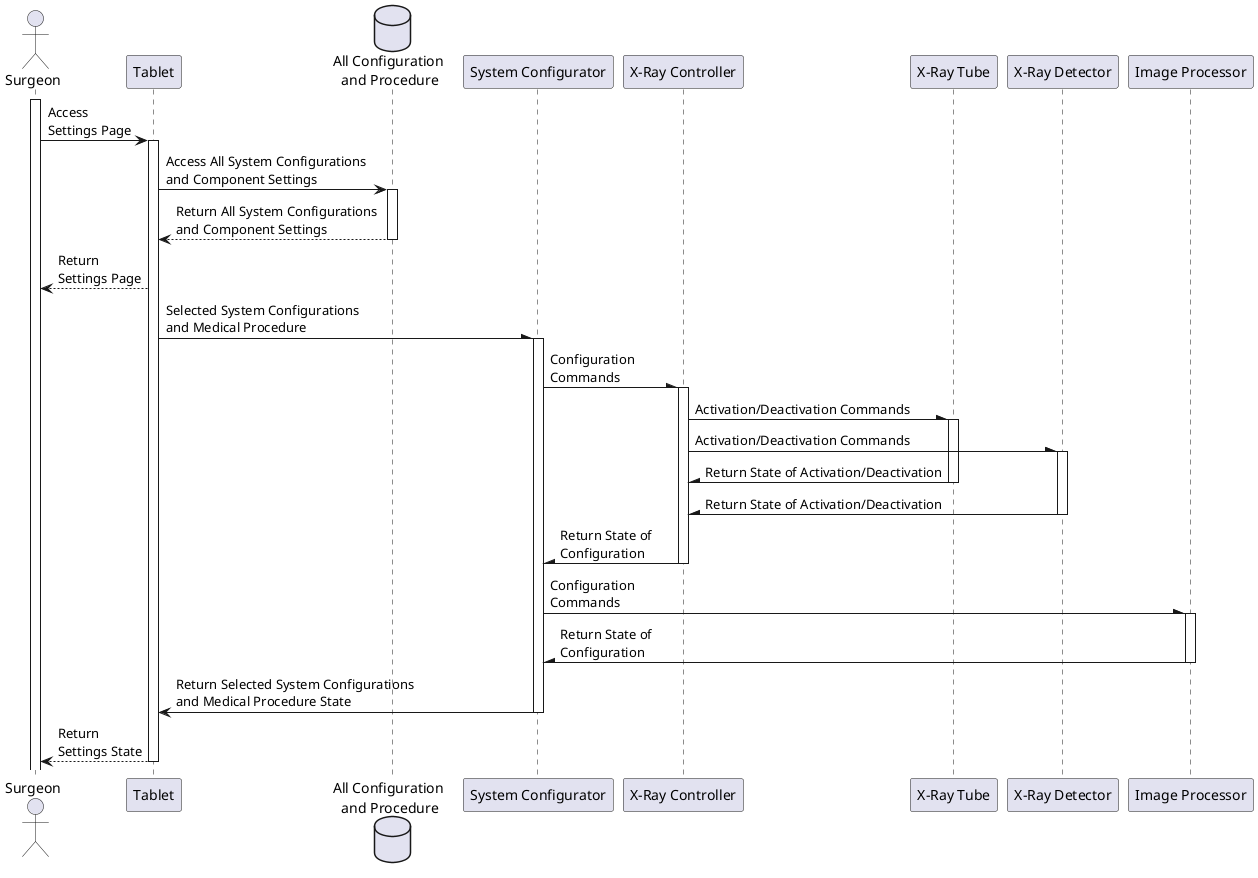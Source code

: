 @startuml sequence-config

actor "Surgeon" as actor_surgeon
participant "Tablet" as participant_tablet
database "All Configuration \nand Procedure" as data_sys_config_comp_set

participant "System Configurator" as participant_sys_config
participant "X-Ray Controller" as participant_xray_control

participant "X-Ray Tube" as participant_xray_tube
participant "X-Ray Detector" as participant_xray_detector
participant "Image Processor" as participant_image_proc

' Design Part 1 - Start from Surgeon to Database
activate actor_surgeon
actor_surgeon -> participant_tablet: Access \nSettings Page
activate participant_tablet
participant_tablet -> data_sys_config_comp_set: Access All System Configurations \nand Component Settings
activate data_sys_config_comp_set
participant_tablet <-- data_sys_config_comp_set: Return All System Configurations \nand Component Settings
deactivate data_sys_config_comp_set
actor_surgeon <-- participant_tablet: Return \nSettings Page
' Design Part 1 - End of Surgeon

' Design Part 2 - Start from Tablet
participant_tablet -\ participant_sys_config: Selected System Configurations \nand Medical Procedure

' Design Part 3 - System Configurator Onwards
activate participant_sys_config
participant_sys_config -\ participant_xray_control: Configuration \nCommands
activate participant_xray_control

participant_xray_control -\ participant_xray_tube: Activation/Deactivation Commands
activate participant_xray_tube
participant_xray_control -\ participant_xray_detector: Activation/Deactivation Commands
activate participant_xray_detector

participant_xray_control /- participant_xray_tube: Return State of Activation/Deactivation
deactivate participant_xray_tube
participant_xray_control /- participant_xray_detector: Return State of Activation/Deactivation
deactivate participant_xray_detector

participant_sys_config /- participant_xray_control: Return State of \nConfiguration
deactivate participant_xray_control

participant_sys_config -\ participant_image_proc: Configuration \nCommands
activate participant_image_proc
participant_sys_config /- participant_image_proc: Return State of \nConfiguration
deactivate participant_image_proc
' Design Part 3 - End of System Configurator

' Design Part 2 - End of Tablet
participant_tablet <- participant_sys_config: Return Selected System Configurations \nand Medical Procedure State
deactivate participant_sys_config

' Design Part 1 - End of Surgeon
actor_surgeon <-- participant_tablet: Return \nSettings State
deactivate participant_tablet

@enduml